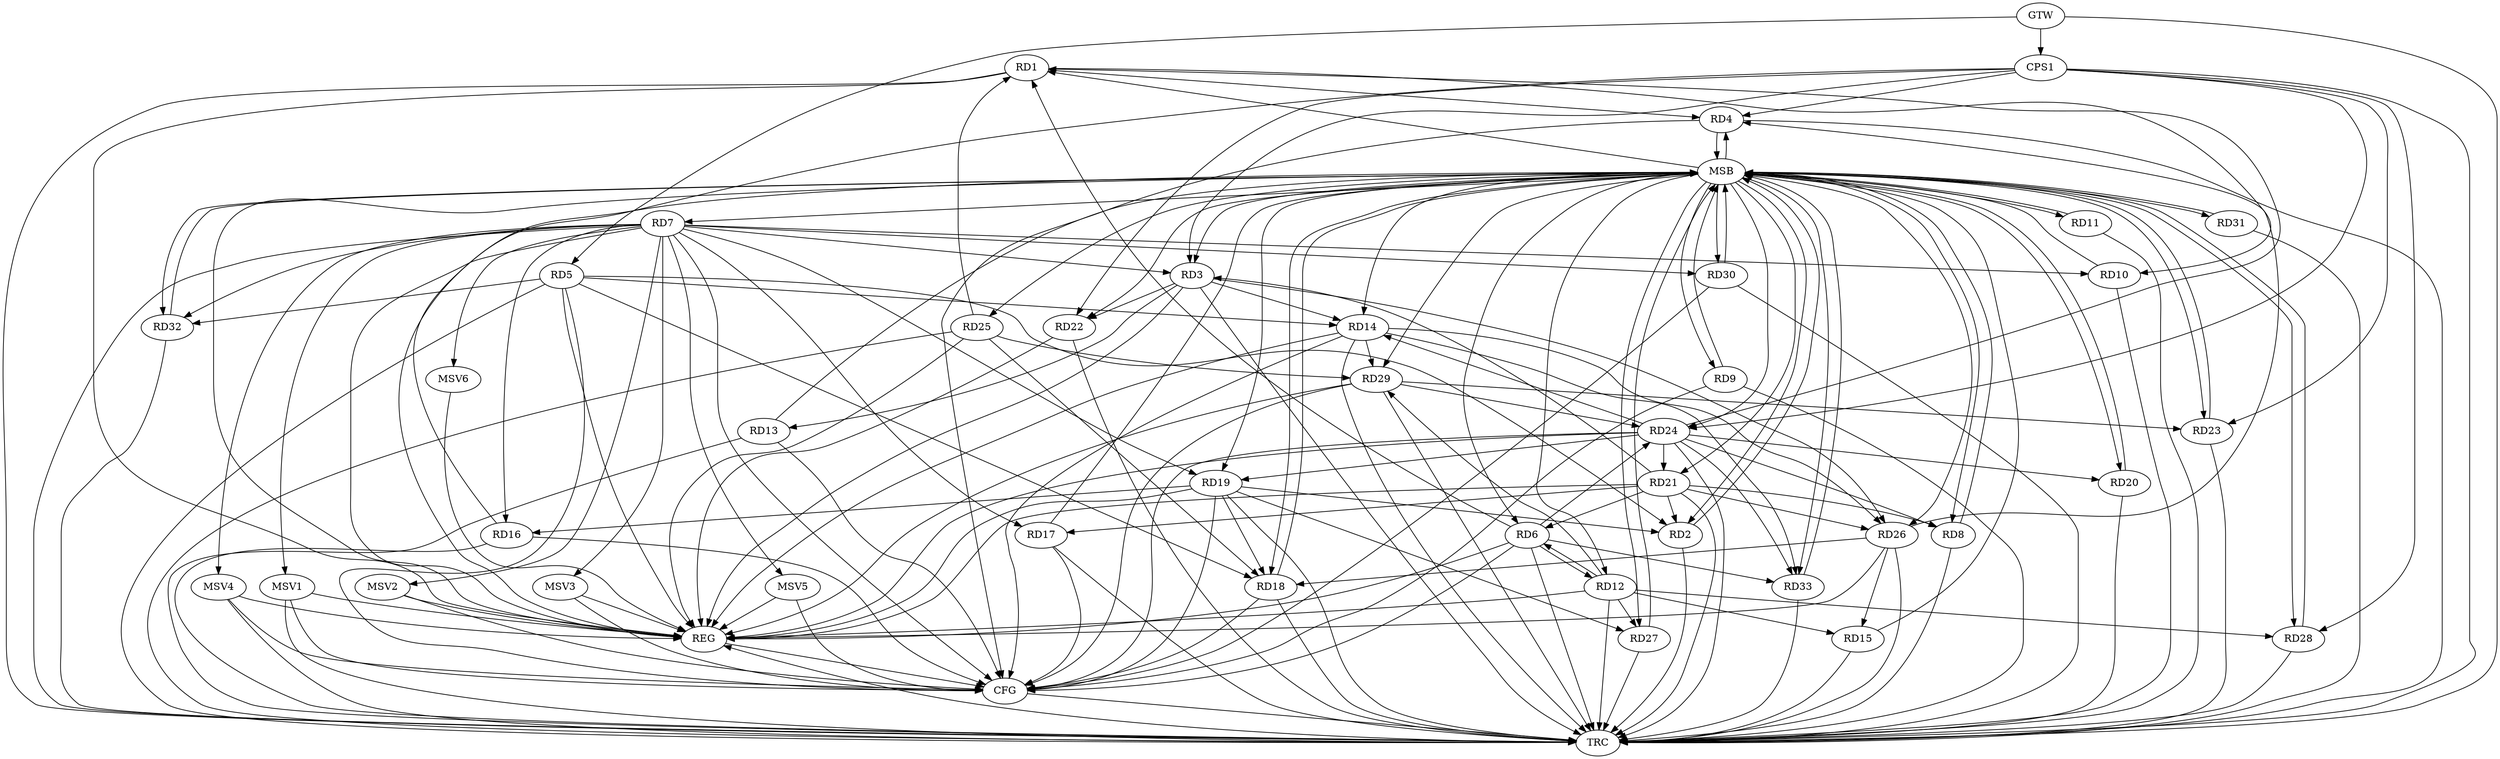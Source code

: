 strict digraph G {
  RD1 [ label="RD1" ];
  RD2 [ label="RD2" ];
  RD3 [ label="RD3" ];
  RD4 [ label="RD4" ];
  RD5 [ label="RD5" ];
  RD6 [ label="RD6" ];
  RD7 [ label="RD7" ];
  RD8 [ label="RD8" ];
  RD9 [ label="RD9" ];
  RD10 [ label="RD10" ];
  RD11 [ label="RD11" ];
  RD12 [ label="RD12" ];
  RD13 [ label="RD13" ];
  RD14 [ label="RD14" ];
  RD15 [ label="RD15" ];
  RD16 [ label="RD16" ];
  RD17 [ label="RD17" ];
  RD18 [ label="RD18" ];
  RD19 [ label="RD19" ];
  RD20 [ label="RD20" ];
  RD21 [ label="RD21" ];
  RD22 [ label="RD22" ];
  RD23 [ label="RD23" ];
  RD24 [ label="RD24" ];
  RD25 [ label="RD25" ];
  RD26 [ label="RD26" ];
  RD27 [ label="RD27" ];
  RD28 [ label="RD28" ];
  RD29 [ label="RD29" ];
  RD30 [ label="RD30" ];
  RD31 [ label="RD31" ];
  RD32 [ label="RD32" ];
  RD33 [ label="RD33" ];
  CPS1 [ label="CPS1" ];
  GTW [ label="GTW" ];
  REG [ label="REG" ];
  MSB [ label="MSB" ];
  CFG [ label="CFG" ];
  TRC [ label="TRC" ];
  MSV1 [ label="MSV1" ];
  MSV2 [ label="MSV2" ];
  MSV3 [ label="MSV3" ];
  MSV4 [ label="MSV4" ];
  MSV5 [ label="MSV5" ];
  MSV6 [ label="MSV6" ];
  RD1 -> RD4;
  RD6 -> RD1;
  RD1 -> RD10;
  RD24 -> RD1;
  RD25 -> RD1;
  RD5 -> RD2;
  RD19 -> RD2;
  RD21 -> RD2;
  RD7 -> RD3;
  RD3 -> RD13;
  RD3 -> RD14;
  RD21 -> RD3;
  RD3 -> RD22;
  RD3 -> RD26;
  RD26 -> RD4;
  RD5 -> RD14;
  RD5 -> RD18;
  RD5 -> RD32;
  RD6 -> RD12;
  RD12 -> RD6;
  RD21 -> RD6;
  RD6 -> RD24;
  RD6 -> RD33;
  RD7 -> RD10;
  RD7 -> RD16;
  RD7 -> RD17;
  RD7 -> RD19;
  RD7 -> RD30;
  RD7 -> RD32;
  RD21 -> RD8;
  RD24 -> RD8;
  RD12 -> RD15;
  RD12 -> RD27;
  RD12 -> RD28;
  RD12 -> RD29;
  RD24 -> RD14;
  RD14 -> RD26;
  RD14 -> RD29;
  RD14 -> RD33;
  RD26 -> RD15;
  RD19 -> RD16;
  RD21 -> RD17;
  RD19 -> RD18;
  RD25 -> RD18;
  RD26 -> RD18;
  RD24 -> RD19;
  RD19 -> RD27;
  RD24 -> RD20;
  RD24 -> RD21;
  RD21 -> RD26;
  RD29 -> RD23;
  RD29 -> RD24;
  RD24 -> RD33;
  RD25 -> RD29;
  CPS1 -> RD22;
  CPS1 -> RD23;
  CPS1 -> RD24;
  CPS1 -> RD3;
  CPS1 -> RD4;
  CPS1 -> RD28;
  GTW -> RD5;
  GTW -> CPS1;
  RD1 -> REG;
  RD3 -> REG;
  RD5 -> REG;
  RD6 -> REG;
  RD7 -> REG;
  RD12 -> REG;
  RD14 -> REG;
  RD19 -> REG;
  RD21 -> REG;
  RD22 -> REG;
  RD24 -> REG;
  RD25 -> REG;
  RD26 -> REG;
  RD29 -> REG;
  CPS1 -> REG;
  RD2 -> MSB;
  MSB -> RD19;
  MSB -> RD24;
  MSB -> RD25;
  MSB -> RD26;
  MSB -> RD29;
  MSB -> RD31;
  MSB -> REG;
  RD4 -> MSB;
  MSB -> RD3;
  MSB -> RD7;
  MSB -> RD14;
  RD8 -> MSB;
  MSB -> RD1;
  MSB -> RD21;
  MSB -> RD28;
  RD9 -> MSB;
  MSB -> RD4;
  MSB -> RD12;
  MSB -> RD32;
  RD10 -> MSB;
  MSB -> RD6;
  MSB -> RD8;
  MSB -> RD11;
  RD11 -> MSB;
  RD13 -> MSB;
  MSB -> RD18;
  MSB -> RD20;
  RD15 -> MSB;
  MSB -> RD2;
  RD16 -> MSB;
  MSB -> RD33;
  RD17 -> MSB;
  MSB -> RD9;
  MSB -> RD22;
  RD18 -> MSB;
  MSB -> RD23;
  RD20 -> MSB;
  RD23 -> MSB;
  RD27 -> MSB;
  RD28 -> MSB;
  RD30 -> MSB;
  MSB -> RD27;
  RD31 -> MSB;
  MSB -> RD30;
  RD32 -> MSB;
  RD33 -> MSB;
  RD4 -> CFG;
  RD18 -> CFG;
  RD30 -> CFG;
  RD13 -> CFG;
  RD5 -> CFG;
  RD17 -> CFG;
  RD16 -> CFG;
  RD7 -> CFG;
  RD24 -> CFG;
  RD14 -> CFG;
  RD9 -> CFG;
  RD19 -> CFG;
  RD6 -> CFG;
  RD29 -> CFG;
  REG -> CFG;
  RD1 -> TRC;
  RD2 -> TRC;
  RD3 -> TRC;
  RD4 -> TRC;
  RD5 -> TRC;
  RD6 -> TRC;
  RD7 -> TRC;
  RD8 -> TRC;
  RD9 -> TRC;
  RD10 -> TRC;
  RD11 -> TRC;
  RD12 -> TRC;
  RD13 -> TRC;
  RD14 -> TRC;
  RD15 -> TRC;
  RD16 -> TRC;
  RD17 -> TRC;
  RD18 -> TRC;
  RD19 -> TRC;
  RD20 -> TRC;
  RD21 -> TRC;
  RD22 -> TRC;
  RD23 -> TRC;
  RD24 -> TRC;
  RD25 -> TRC;
  RD26 -> TRC;
  RD27 -> TRC;
  RD28 -> TRC;
  RD29 -> TRC;
  RD30 -> TRC;
  RD31 -> TRC;
  RD32 -> TRC;
  RD33 -> TRC;
  CPS1 -> TRC;
  GTW -> TRC;
  CFG -> TRC;
  TRC -> REG;
  RD7 -> MSV1;
  RD7 -> MSV2;
  RD7 -> MSV3;
  RD7 -> MSV4;
  RD7 -> MSV5;
  RD7 -> MSV6;
  MSV1 -> REG;
  MSV1 -> TRC;
  MSV1 -> CFG;
  MSV2 -> REG;
  MSV2 -> CFG;
  MSV3 -> REG;
  MSV3 -> CFG;
  MSV4 -> REG;
  MSV4 -> TRC;
  MSV4 -> CFG;
  MSV5 -> REG;
  MSV5 -> CFG;
  MSV6 -> REG;
}
